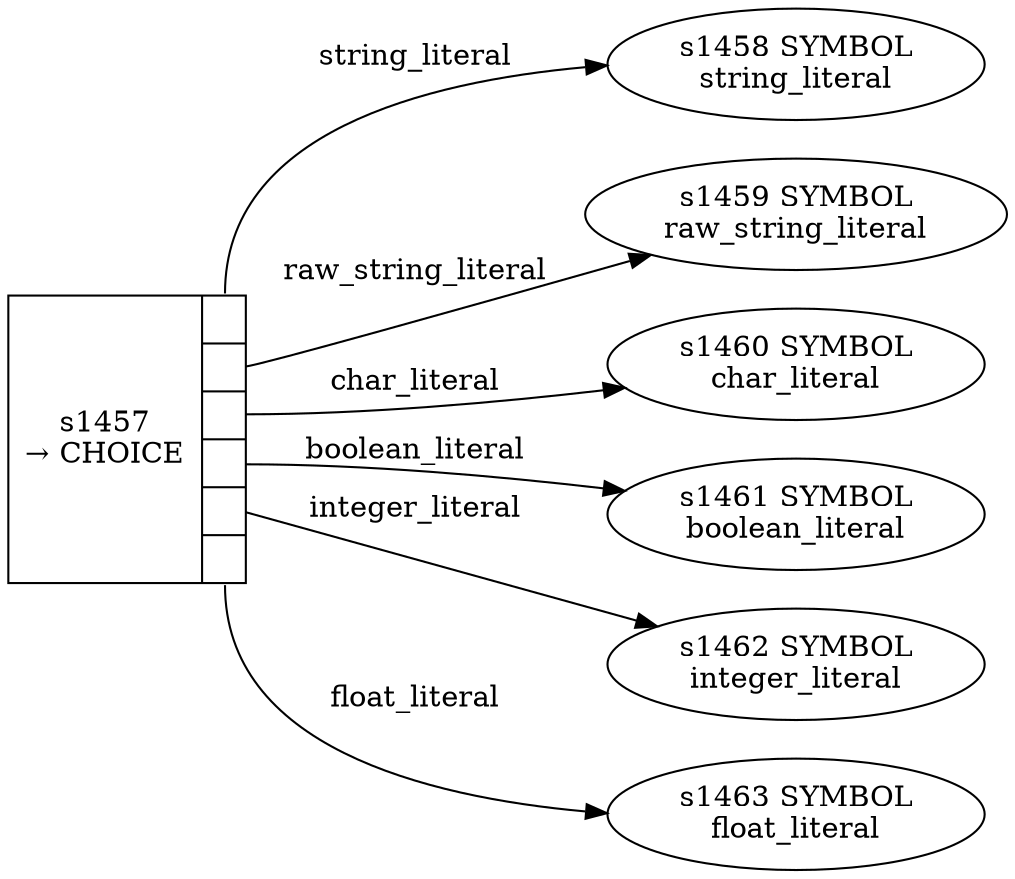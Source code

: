 
  digraph _literal {
  
    rankdir=LR;
  
    s1457 [label="{s1457\n&rarr; CHOICE|{<p0>|<p1>|<p2>|<p3>|<p4>|<p5>}}", shape=record, fixedsize=false, peripheries=1];
  s1458 [label="s1458 SYMBOL\nstring_literal" href="rust-grammar.json.string_literal.dot.svg"];
  s1457:p0 -> s1458 [label="string_literal"];
  s1459 [label="s1459 SYMBOL\nraw_string_literal" href="rust-grammar.json.raw_string_literal.dot.svg"];
  s1457:p1 -> s1459 [label="raw_string_literal"];
  s1460 [label="s1460 SYMBOL\nchar_literal" href="rust-grammar.json.char_literal.dot.svg"];
  s1457:p2 -> s1460 [label="char_literal"];
  s1461 [label="s1461 SYMBOL\nboolean_literal" href="rust-grammar.json.boolean_literal.dot.svg"];
  s1457:p3 -> s1461 [label="boolean_literal"];
  s1462 [label="s1462 SYMBOL\ninteger_literal" href="rust-grammar.json.integer_literal.dot.svg"];
  s1457:p4 -> s1462 [label="integer_literal"];
  s1463 [label="s1463 SYMBOL\nfloat_literal" href="rust-grammar.json.float_literal.dot.svg"];
  s1457:p5 -> s1463 [label="float_literal"];
  
  }
  